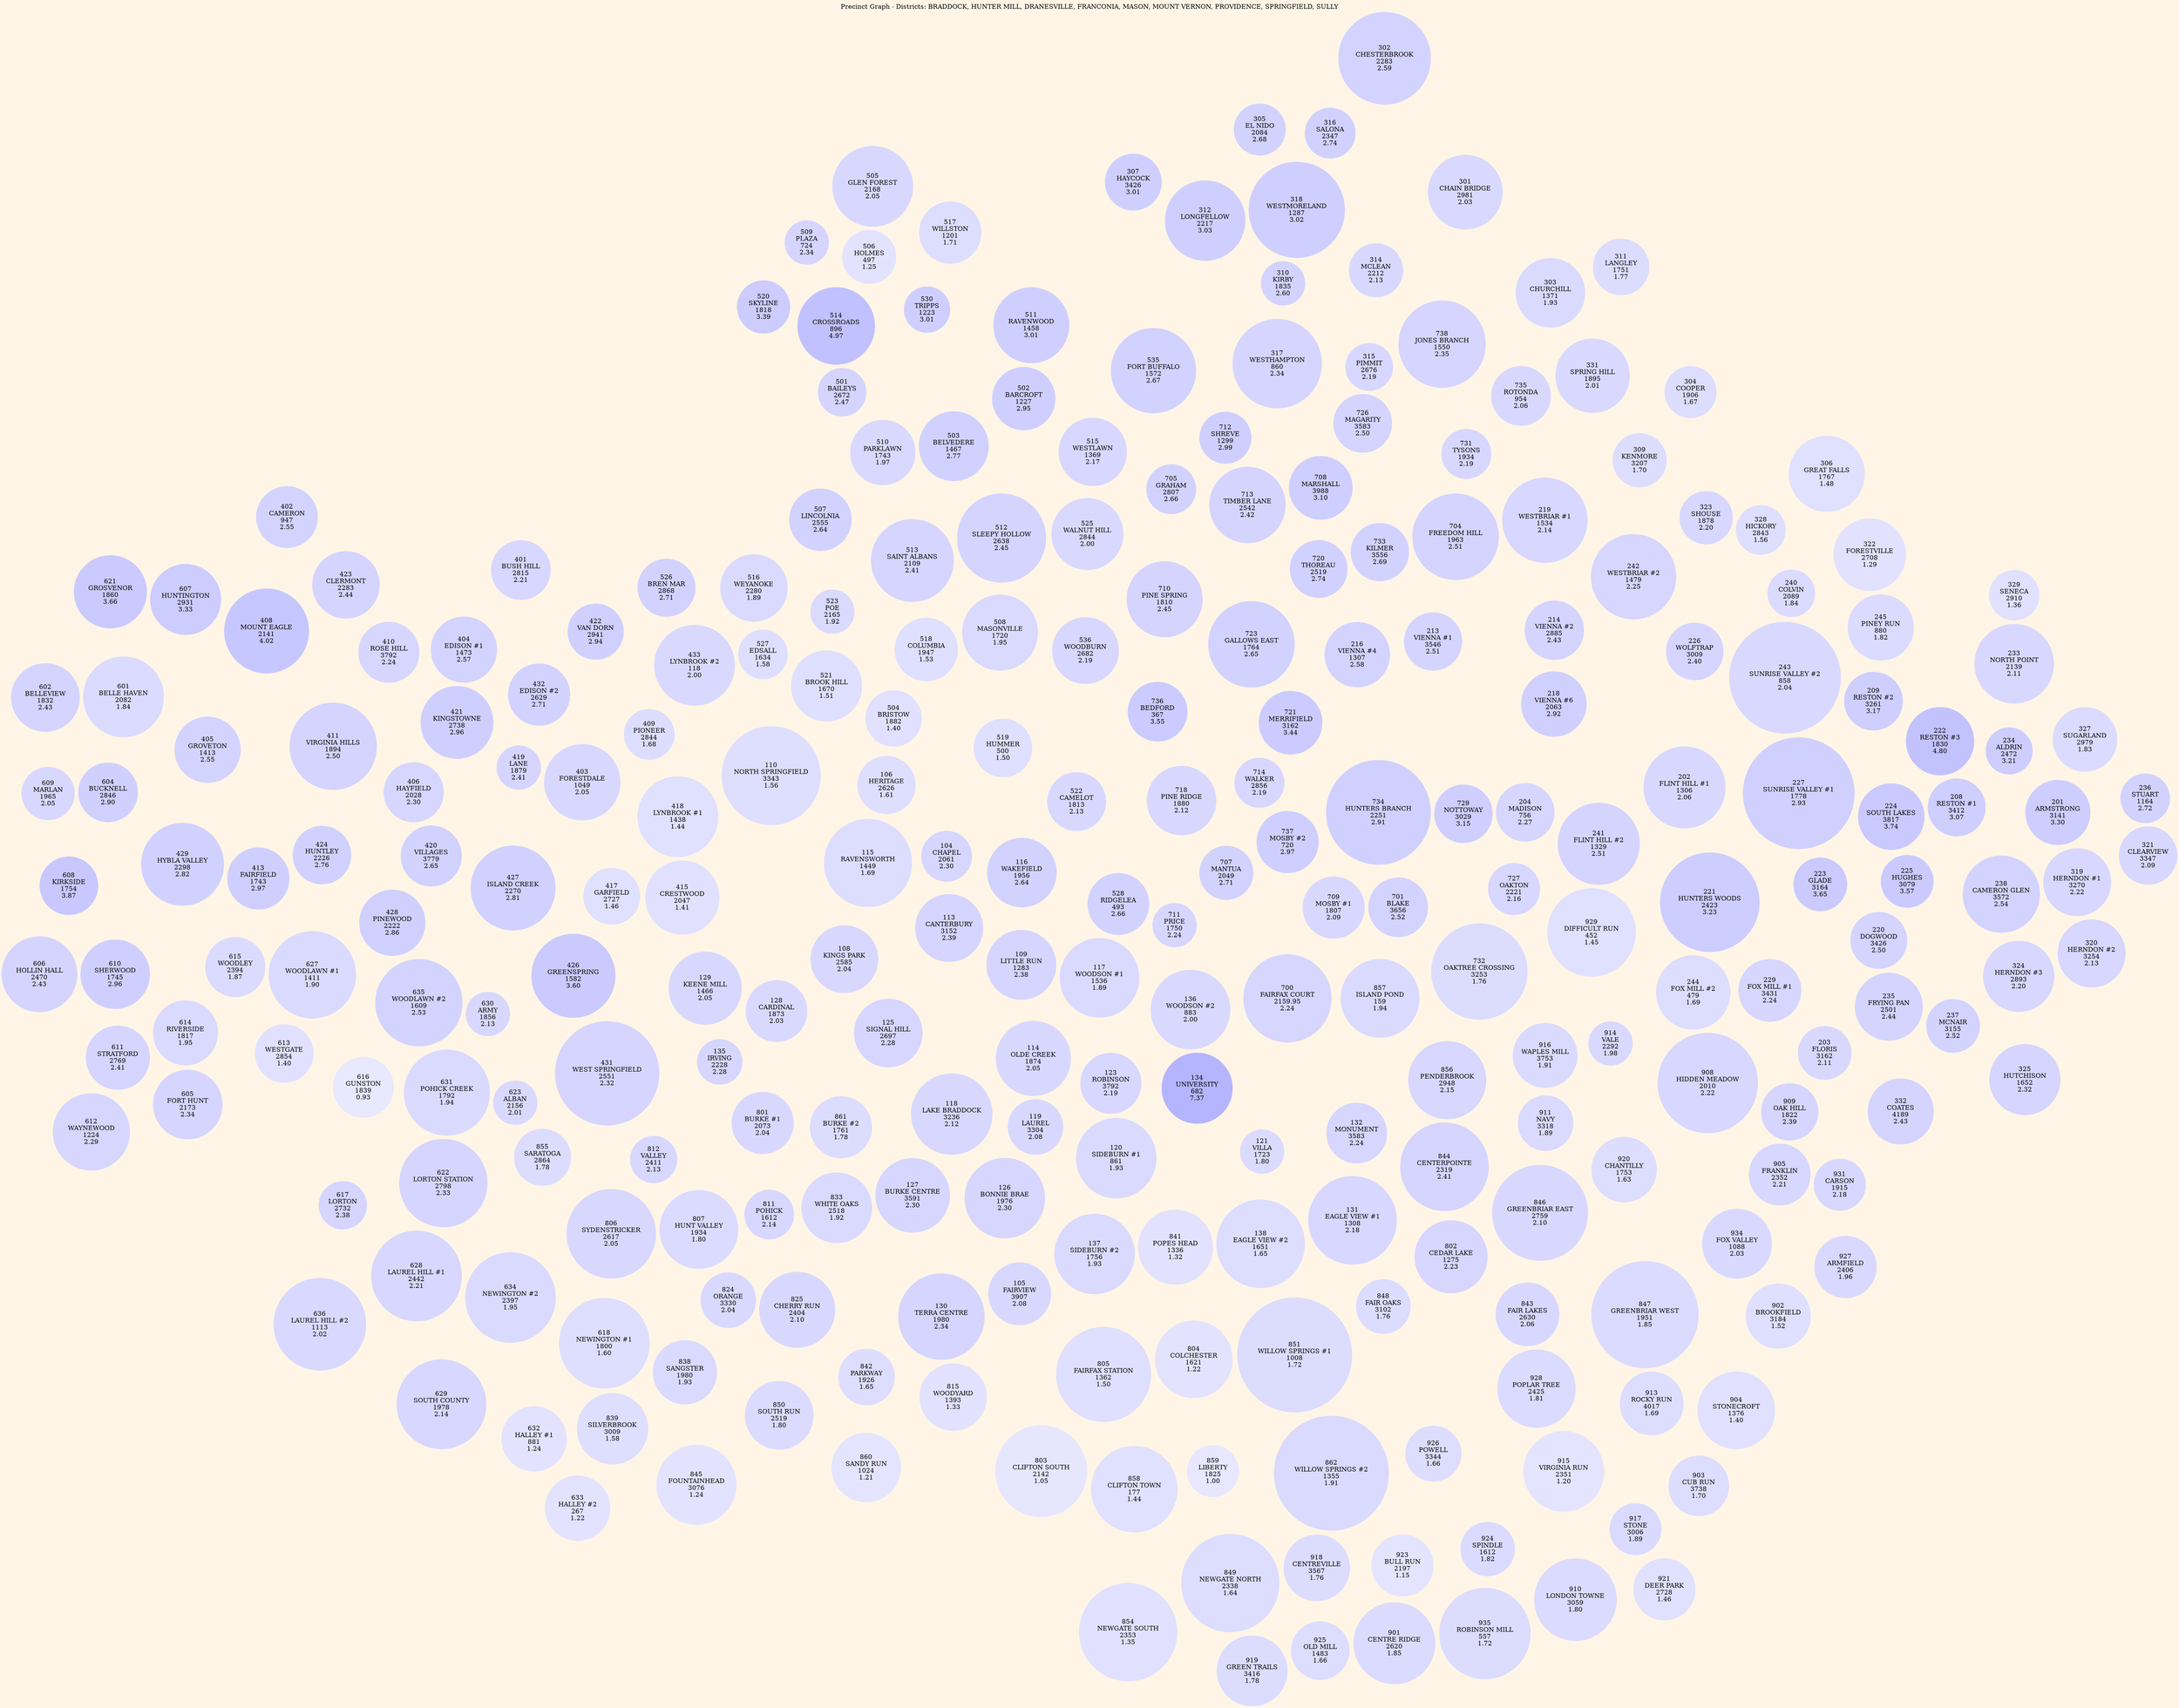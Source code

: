 strict graph G {
    layout=sfdp;
    beautify=true;
    splines=none;
    overlap=false;
    model=subset;
    node [shape=circle, style=filled];
    edge [color="#666666"];
    bgcolor="#FFF5E6";
    smoothing=triangle;
label="Precinct Graph - Districts: BRADDOCK, HUNTER MILL, DRANESVILLE, FRANCONIA, MASON, MOUNT VERNON, PROVIDENCE, SPRINGFIELD, SULLY";
labelloc="t";
subgraph BRADDOCK {
    label="District BRADDOCK";
    color=blue;
    104 [label="104\nCHAPEL\n2061\n2.30", fillcolor="#d6d6ff", fontcolor="black", width="1.2159174649963154", height="1.2159174649963154", color="#d6d6ff"];
    104 -- {106,108,113,115,116,522};
    105 [label="105\nFAIRVIEW\n3907\n2.08", fillcolor="#d8d8ff", fontcolor="black", width="1.8960943257184966", height="1.8960943257184966", color="#d8d8ff"];
    105 -- {126,127,130,137,805,815};
    106 [label="106\nHERITAGE\n2626\n1.61", fillcolor="#dedeff", fontcolor="black", width="1.4240972733971997", height="1.4240972733971997", color="#dedeff"];
    106 -- {104,110,504,519,521};
    108 [label="108\nKINGS PARK\n2585\n2.04", fillcolor="#d8d8ff", fontcolor="black", width="1.4089904200442152", height="1.4089904200442152", color="#d8d8ff"];
    108 -- {113,115,125,128};
    109 [label="109\nLITTLE RUN\n1283\n2.38", fillcolor="#d5d5ff", fontcolor="black", width="0.9292557111274871", height="0.9292557111274871", color="#d5d5ff"];
    109 -- {113,114,116,117,118};
    110 [label="110\nNORTH SPRINGFIELD\n3343\n1.56", fillcolor="#dedeff", fontcolor="black", width="1.68828297715549", height="1.68828297715549", color="#dedeff"];
    110 -- {106,115,415,418,521,527};
    113 [label="113\nCANTERBURY\n3152\n2.39", fillcolor="#d5d5ff", fontcolor="black", width="1.617907148120855", height="1.617907148120855", color="#d5d5ff"];
    113 -- {104,108,109,116,125};
    114 [label="114\nOLDE CREEK\n1874\n2.05", fillcolor="#d8d8ff", fontcolor="black", width="1.1470154753131907", height="1.1470154753131907", color="#d8d8ff"];
    114 -- {109,117,118,123};
    115 [label="115\nRAVENSWORTH\n1449\n1.69", fillcolor="#ddddff", fontcolor="black", width="0.9904200442151805", height="0.9904200442151805", color="#ddddff"];
    115 -- {104,108,110};
    116 [label="116\nWAKEFIELD\n1956\n2.64", fillcolor="#d2d2ff", fontcolor="black", width="1.1772291820191598", height="1.1772291820191598", color="#d2d2ff"];
    116 -- {104,109,113,117,522,528};
    117 [label="117\nWOODSON #1\n1536\n1.89", fillcolor="#dadaff", fontcolor="black", width="1.0224760501105379", height="1.0224760501105379", color="#dadaff"];
    117 -- {700,109,114,116,123,136,528,711};
    118 [label="118\nLAKE BRADDOCK\n3236\n2.12", fillcolor="#d8d8ff", fontcolor="black", width="1.6488577745025792", height="1.6488577745025792", color="#d8d8ff"];
    118 -- {109,114,119,123,125,126,127,861};
    119 [label="119\nLAUREL\n3304\n2.08", fillcolor="#d8d8ff", fontcolor="black", width="1.673913043478261", height="1.673913043478261", color="#d8d8ff"];
    119 -- {118,120,123,126};
    120 [label="120\nSIDEBURN #1\n861\n1.93", fillcolor="#dadaff", fontcolor="black", width="0.7737656595431098", height="0.7737656595431098", color="#dadaff"];
    120 -- {119,123,126,134,137,841};
    121 [label="121\nVILLA\n1723\n1.80", fillcolor="#dbdbff", fontcolor="black", width="1.0913780397936625", height="1.0913780397936625", color="#dbdbff"];
    121 -- {700,132,134,138};
    123 [label="123\nROBINSON\n3792\n2.19", fillcolor="#d7d7ff", fontcolor="black", width="1.8537214443625645", height="1.8537214443625645", color="#d7d7ff"];
    123 -- {114,117,118,119,120,134,136};
    125 [label="125\nSIGNAL HILL\n2697\n2.28", fillcolor="#d6d6ff", fontcolor="black", width="1.4502579218865144", height="1.4502579218865144", color="#d6d6ff"];
    125 -- {108,113,118,861};
    126 [label="126\nBONNIE BRAE\n1976\n2.30", fillcolor="#d6d6ff", fontcolor="black", width="1.1845983787767134", height="1.1845983787767134", color="#d6d6ff"];
    126 -- {105,118,119,120,137};
    127 [label="127\nBURKE CENTRE\n3591\n2.30", fillcolor="#d6d6ff", fontcolor="black", width="1.7796610169491527", height="1.7796610169491527", color="#d6d6ff"];
    127 -- {105,118,130,833,861};
    128 [label="128\nCARDINAL\n1873\n2.03", fillcolor="#d9d9ff", fontcolor="black", width="1.1466470154753132", height="1.1466470154753132", color="#d9d9ff"];
    128 -- {108,129,135,415,801,861};
    129 [label="129\nKEENE MILL\n1466\n2.05", fillcolor="#d8d8ff", fontcolor="black", width="0.9966838614591009", height="0.9966838614591009", color="#d8d8ff"];
    129 -- {128,135,415,431};
    130 [label="130\nTERRA CENTRE\n1980\n2.34", fillcolor="#d5d5ff", fontcolor="black", width="1.1860722181282242", height="1.1860722181282242", color="#d5d5ff"];
    130 -- {105,127,815,842};
    131 [label="131\nEAGLE VIEW #1\n1308\n2.18", fillcolor="#d7d7ff", fontcolor="black", width="0.9384672070744289", height="0.9384672070744289", color="#d7d7ff"];
    131 -- {132,138,848};
    132 [label="132\nMONUMENT\n3583\n2.24", fillcolor="#d6d6ff", fontcolor="black", width="1.776713338246131", height="1.776713338246131", color="#d6d6ff"];
    132 -- {700,121,131,138,844,848,856};
    134 [label="134\nUNIVERSITY\n682\n7.37", fillcolor="#b5b5ff", fontcolor="black", width="0.7078113485630066", height="0.7078113485630066", color="#b5b5ff"];
    134 -- {700,120,121,123,136};
    135 [label="135\nIRVING\n2228\n2.28", fillcolor="#d6d6ff", fontcolor="black", width="1.2774502579218865", height="1.2774502579218865", color="#d6d6ff"];
    135 -- {128,129,431,812};
    136 [label="136\nWOODSON #2\n883\n2.00", fillcolor="#d9d9ff", fontcolor="black", width="0.7818717759764185", height="0.7818717759764185", color="#d9d9ff"];
    136 -- {700,117,123,134};
    137 [label="137\nSIDEBURN #2\n1756\n1.93", fillcolor="#dadaff", fontcolor="black", width="1.1035372144436257", height="1.1035372144436257", color="#dadaff"];
    137 -- {105,120,126,841};
    138 [label="138\nEAGLE VIEW #2\n1651\n1.65", fillcolor="#ddddff", fontcolor="black", width="1.0648489314664702", height="1.0648489314664702", color="#ddddff"];
    138 -- {121,131,132,804,848,851};
}
subgraph HUNTERMILL {
    label="District HUNTER MILL";
    color=blue;
    201 [label="201\nARMSTRONG\n3141\n3.30", fillcolor="#cdcdff", fontcolor="black", width="1.6138540899042004", height="1.6138540899042004", color="#cdcdff"];
    201 -- {233,234,236,238,327};
    202 [label="202\nFLINT HILL #1\n1306\n2.06", fillcolor="#d8d8ff", fontcolor="black", width="0.9377302873986736", height="0.9377302873986736", color="#d8d8ff"];
    202 -- {218,221,226,241,243};
    203 [label="203\nFLORIS\n3162\n2.11", fillcolor="#d8d8ff", fontcolor="black", width="1.6215917464996314", height="1.6215917464996314", color="#d8d8ff"];
    203 -- {229,235,332,909,931};
    204 [label="204\nMADISON\n756\n2.27", fillcolor="#d6d6ff", fontcolor="black", width="0.7350773765659544", height="0.7350773765659544", color="#d6d6ff"];
    204 -- {218,241,727,729};
    208 [label="208\nRESTON #1\n3412\n3.07", fillcolor="#ceceff", fontcolor="black", width="1.7137067059690494", height="1.7137067059690494", color="#ceceff"];
    208 -- {209,222,224,238};
    209 [label="209\nRESTON #2\n3261\n3.17", fillcolor="#ceceff", fontcolor="black", width="1.658069270449521", height="1.658069270449521", color="#ceceff"];
    209 -- {208,222,224,227,233,240,245};
    213 [label="213\nVIENNA #1\n3546\n2.51", fillcolor="#d4d4ff", fontcolor="black", width="1.7630803242446573", height="1.7630803242446573", color="#d4d4ff"];
    213 -- {214,216,218,704,720,733};
    214 [label="214\nVIENNA #2\n2885\n2.43", fillcolor="#d4d4ff", fontcolor="black", width="1.5195283714075165", height="1.5195283714075165", color="#d4d4ff"];
    214 -- {202,213,218,219,226,242};
    216 [label="216\nVIENNA #4\n1307\n2.58", fillcolor="#d3d3ff", fontcolor="black", width="0.9380987472365512", height="0.9380987472365512", color="#d3d3ff"];
    216 -- {213,714,720};
    218 [label="218\nVIENNA #6\n2063\n2.92", fillcolor="#d0d0ff", fontcolor="black", width="1.2166543846720708", height="1.2166543846720708", color="#d0d0ff"];
    218 -- {202,204,213,214,241};
    219 [label="219\nWESTBRIAR #1\n1534\n2.14", fillcolor="#d7d7ff", fontcolor="black", width="1.0217391304347827", height="1.0217391304347827", color="#d7d7ff"];
    219 -- {214,242,704,731};
    220 [label="220\nDOGWOOD\n3426\n2.50", fillcolor="#d4d4ff", fontcolor="black", width="1.718865143699337", height="1.718865143699337", color="#d4d4ff"];
    220 -- {203,208,221,223,225,235,237,238,324};
    221 [label="221\nHUNTERS WOODS\n2423\n3.23", fillcolor="#cdcdff", fontcolor="black", width="1.3492999263080323", height="1.3492999263080323", color="#cdcdff"];
    221 -- {202,220,223,227,229,244,914,929};
    222 [label="222\nRESTON #3\n1830\n4.80", fillcolor="#c2c2ff", fontcolor="black", width="1.1308032424465733", height="1.1308032424465733", color="#c2c2ff"];
    222 -- {208,209,234};
    223 [label="223\nGLADE\n3164\n3.65", fillcolor="#cacaff", fontcolor="black", width="1.6223286661753868", height="1.6223286661753868", color="#cacaff"];
    223 -- {220,221,224,225,227};
    224 [label="224\nSOUTH LAKES\n3817\n3.74", fillcolor="#c9c9ff", fontcolor="black", width="1.8629329403095063", height="1.8629329403095063", color="#c9c9ff"];
    224 -- {208,209,220,223,225,227};
    225 [label="225\nHUGHES\n3079\n3.57", fillcolor="#cacaff", fontcolor="black", width="1.5910095799557848", height="1.5910095799557848", color="#cacaff"];
    225 -- {220,223,224};
    226 [label="226\nWOLFTRAP\n3009\n2.40", fillcolor="#d5d5ff", fontcolor="black", width="1.565217391304348", height="1.565217391304348", color="#d5d5ff"];
    226 -- {202,214,240,242,243};
    227 [label="227\nSUNRISE VALLEY #1\n1778\n2.93", fillcolor="#d0d0ff", fontcolor="black", width="1.1116433308769345", height="1.1116433308769345", color="#d0d0ff"];
    227 -- {209,221,223,224,243};
    229 [label="229\nFOX MILL #1\n3431\n2.24", fillcolor="#d6d6ff", fontcolor="black", width="1.7207074428887252", height="1.7207074428887252", color="#d6d6ff"];
    229 -- {203,220,221,244,908};
    233 [label="233\nNORTH POINT\n2139\n2.11", fillcolor="#d8d8ff", fontcolor="black", width="1.2446573323507737", height="1.2446573323507737", color="#d8d8ff"];
    233 -- {201,209,234,245,327,329};
    234 [label="234\nALDRIN\n2472\n3.21", fillcolor="#cdcdff", fontcolor="black", width="1.3673544583640385", height="1.3673544583640385", color="#cdcdff"];
    234 -- {201,208,222,233};
    235 [label="235\nFRYING PAN\n2501\n2.44", fillcolor="#d4d4ff", fontcolor="black", width="1.3780397936624906", height="1.3780397936624906", color="#d4d4ff"];
    235 -- {203,220,237,324,332};
    236 [label="236\nSTUART\n1164\n2.72", fillcolor="#d2d2ff", fontcolor="black", width="0.8854089904200442", height="0.8854089904200442", color="#d2d2ff"];
    236 -- {201,319,327};
    237 [label="237\nMCNAIR\n3155\n2.52", fillcolor="#d3d3ff", fontcolor="black", width="1.6190125276344878", height="1.6190125276344878", color="#d3d3ff"];
    237 -- {220,235,332,324};
    238 [label="238\nCAMERON GLEN\n3572\n2.54", fillcolor="#d3d3ff", fontcolor="black", width="1.7726602800294766", height="1.7726602800294766", color="#d3d3ff"];
    238 -- {201,208,220,324};
    240 [label="240\nCOLVIN\n2089\n1.84", fillcolor="#dbdbff", fontcolor="black", width="1.2262343404568903", height="1.2262343404568903", color="#dbdbff"];
    240 -- {209,226,243,309,323,328};
    241 [label="241\nFLINT HILL #2\n1329\n2.51", fillcolor="#d4d4ff", fontcolor="black", width="0.94620486366986", height="0.94620486366986", color="#d4d4ff"];
    241 -- {202,204,218,727,929};
    242 [label="242\nWESTBRIAR #2\n1479\n2.25", fillcolor="#d6d6ff", fontcolor="black", width="1.0014738393515108", height="1.0014738393515108", color="#d6d6ff"];
    242 -- {214,219,226,323};
    243 [label="243\nSUNRISE VALLEY #2\n858\n2.04", fillcolor="#d9d9ff", fontcolor="black", width="0.7726602800294768", height="0.7726602800294768", color="#d9d9ff"];
    243 -- {202,226,227,240};
    244 [label="244\nFOX MILL #2\n479\n1.69", fillcolor="#ddddff", fontcolor="black", width="0.6330140014738393", height="0.6330140014738393", color="#ddddff"];
    244 -- {221,229,914};
    245 [label="245\nPINEY RUN\n880\n1.82", fillcolor="#dbdbff", fontcolor="black", width="0.7807663964627856", height="0.7807663964627856", color="#dbdbff"];
    245 -- {209,233,240,322,329};
}
subgraph DRANESVILLE {
    label="District DRANESVILLE";
    color=blue;
    301 [label="301\nCHAIN BRIDGE\n2981\n2.03", fillcolor="#d9d9ff", fontcolor="black", width="1.554900515843773", height="1.554900515843773", color="#d9d9ff"];
    301 -- {302,303,311,314,316};
    302 [label="302\nCHESTERBROOK\n2283\n2.59", fillcolor="#d3d3ff", fontcolor="black", width="1.2977155490051584", height="1.2977155490051584", color="#d3d3ff"];
    302 -- {301,305,316};
    303 [label="303\nCHURCHILL\n1371\n1.93", fillcolor="#dadaff", fontcolor="black", width="0.9616801768607222", height="0.9616801768607222", color="#dadaff"];
    303 -- {301,304,311,314};
    304 [label="304\nCOOPER\n1906\n1.67", fillcolor="#ddddff", fontcolor="black", width="1.1588061901252762", height="1.1588061901252762", color="#ddddff"];
    304 -- {303,306,309,311,328,331};
    305 [label="305\nEL NIDO\n2084\n2.68", fillcolor="#d2d2ff", fontcolor="black", width="1.2243920412675018", height="1.2243920412675018", color="#d2d2ff"];
    305 -- {302,307,312,316,318};
    306 [label="306\nGREAT FALLS\n1767\n1.48", fillcolor="#e0e0ff", fontcolor="black", width="1.1075902726602802", height="1.1075902726602802", color="#e0e0ff"];
    306 -- {304,322,328};
    307 [label="307\nHAYCOCK\n3426\n3.01", fillcolor="#cfcfff", fontcolor="black", width="1.718865143699337", height="1.718865143699337", color="#cfcfff"];
    307 -- {305,312,317};
    309 [label="309\nKENMORE\n3207\n1.70", fillcolor="#ddddff", fontcolor="black", width="1.6381724392041268", height="1.6381724392041268", color="#ddddff"];
    309 -- {304,323,328,331,240,731};
    310 [label="310\nKIRBY\n1835\n2.60", fillcolor="#d3d3ff", fontcolor="black", width="1.1326455416359615", height="1.1326455416359615", color="#d3d3ff"];
    310 -- {312,314,315,318};
    311 [label="311\nLANGLEY\n1751\n1.77", fillcolor="#dcdcff", fontcolor="black", width="1.1016949152542375", height="1.1016949152542375", color="#dcdcff"];
    311 -- {301,303,304};
    312 [label="312\nLONGFELLOW\n2217\n3.03", fillcolor="#cfcfff", fontcolor="black", width="1.2733971997052322", height="1.2733971997052322", color="#cfcfff"];
    312 -- {305,307,310,317,318};
    314 [label="314\nMCLEAN\n2212\n2.13", fillcolor="#d8d8ff", fontcolor="black", width="1.2715549005158437", height="1.2715549005158437", color="#d8d8ff"];
    314 -- {301,303,310,318,331,726};
    315 [label="315\nPIMMIT\n2676\n2.19", fillcolor="#d7d7ff", fontcolor="black", width="1.4425202652910833", height="1.4425202652910833", color="#d7d7ff"];
    315 -- {310,317,708,726};
    316 [label="316\nSALONA\n2347\n2.74", fillcolor="#d1d1ff", fontcolor="black", width="1.3212969786293294", height="1.3212969786293294", color="#d1d1ff"];
    316 -- {301,302,305,318};
    317 [label="317\nWESTHAMPTON\n860\n2.34", fillcolor="#d5d5ff", fontcolor="black", width="0.7733971997052321", height="0.7733971997052321", color="#d5d5ff"];
    317 -- {307,312,315,708};
    318 [label="318\nWESTMORELAND\n1287\n3.02", fillcolor="#cfcfff", fontcolor="black", width="0.9307295504789979", height="0.9307295504789979", color="#cfcfff"];
    318 -- {305,310,312,314,316};
    319 [label="319\nHERNDON #1\n3270\n2.22", fillcolor="#d7d7ff", fontcolor="black", width="1.66138540899042", height="1.66138540899042", color="#d7d7ff"];
    319 -- {320,321,324,327,236};
    320 [label="320\nHERNDON #2\n3254\n2.13", fillcolor="#d7d7ff", fontcolor="black", width="1.6554900515843773", height="1.6554900515843773", color="#d7d7ff"];
    320 -- {319,321,324,325};
    321 [label="321\nCLEARVIEW\n3347\n2.09", fillcolor="#d8d8ff", fontcolor="black", width="1.6897568165070007", height="1.6897568165070007", color="#d8d8ff"];
    321 -- {319,320,327};
    322 [label="322\nFORESTVILLE\n2708\n1.29", fillcolor="#e2e2ff", fontcolor="black", width="1.4543109801031688", height="1.4543109801031688", color="#e2e2ff"];
    322 -- {306,328,329,245};
    323 [label="323\nSHOUSE\n1878\n2.20", fillcolor="#d7d7ff", fontcolor="black", width="1.1484893146647015", height="1.1484893146647015", color="#d7d7ff"];
    323 -- {309,219,240,242};
    324 [label="324\nHERNDON #3\n2893\n2.20", fillcolor="#d7d7ff", fontcolor="black", width="1.522476050110538", height="1.522476050110538", color="#d7d7ff"];
    324 -- {319,320,325,332,220,237,238};
    325 [label="325\nHUTCHISON\n1652\n2.32", fillcolor="#d5d5ff", fontcolor="black", width="1.065217391304348", height="1.065217391304348", color="#d5d5ff"];
    325 -- {320,324,332};
    327 [label="327\nSUGARLAND\n2979\n1.83", fillcolor="#dbdbff", fontcolor="black", width="1.5541635961680178", height="1.5541635961680178", color="#dbdbff"];
    327 -- {319,321,329,201,233,236};
    328 [label="328\nHICKORY\n2843\n1.56", fillcolor="#dedeff", fontcolor="black", width="1.5040530582166545", height="1.5040530582166545", color="#dedeff"];
    328 -- {304,306,309,322,240};
    329 [label="329\nSENECA\n2910\n1.36", fillcolor="#e1e1ff", fontcolor="black", width="1.5287398673544583", height="1.5287398673544583", color="#e1e1ff"];
    329 -- {322,327,233,245};
    331 [label="331\nSPRING HILL\n1895\n2.01", fillcolor="#d9d9ff", fontcolor="black", width="1.154753131908622", height="1.154753131908622", color="#d9d9ff"];
    331 -- {304,309,314,738};
    332 [label="332\nCOATES\n4189\n2.43", fillcolor="#d4d4ff", fontcolor="black", width="2", height="2", color="#d4d4ff"];
    332 -- {324,325,203,235,237,927};
}
subgraph FRANCONIA {
    label="District FRANCONIA";
    color=blue;
    401 [label="401\nBUSH HILL\n2815\n2.21", fillcolor="#d7d7ff", fontcolor="black", width="1.4937361827560796", height="1.4937361827560796", color="#d7d7ff"];
    401 -- {410,422,423,526};
    402 [label="402\nCAMERON\n947\n2.55", fillcolor="#d3d3ff", fontcolor="black", width="0.8054532056005895", height="0.8054532056005895", color="#d3d3ff"];
    402 -- {408,423,607,621};
    403 [label="403\nFORESTDALE\n1049\n2.05", fillcolor="#d8d8ff", fontcolor="black", width="0.8430361090641121", height="0.8430361090641121", color="#d8d8ff"];
    403 -- {409,417,432};
    404 [label="404\nEDISON #1\n1473\n2.57", fillcolor="#d3d3ff", fontcolor="black", width="0.9992630803242446", height="0.9992630803242446", color="#d3d3ff"];
    404 -- {410,420,421,422,432};
    405 [label="405\nGROVETON\n1413\n2.55", fillcolor="#d3d3ff", fontcolor="black", width="0.9771554900515844", height="0.9771554900515844", color="#d3d3ff"];
    405 -- {408,411,424,429,604,601};
    406 [label="406\nHAYFIELD\n2028\n2.30", fillcolor="#d6d6ff", fontcolor="black", width="1.2037582903463524", height="1.2037582903463524", color="#d6d6ff"];
    406 -- {410,420,424,635};
    408 [label="408\nMOUNT EAGLE\n2141\n4.02", fillcolor="#c7c7ff", fontcolor="black", width="1.245394252026529", height="1.245394252026529", color="#c7c7ff"];
    408 -- {402,405,411,607};
    409 [label="409\nPIONEER\n2844\n1.68", fillcolor="#ddddff", fontcolor="black", width="1.504421518054532", height="1.504421518054532", color="#ddddff"];
    409 -- {403,417,422,433,526};
    410 [label="410\nROSE HILL\n3792\n2.24", fillcolor="#d6d6ff", fontcolor="black", width="1.8537214443625645", height="1.8537214443625645", color="#d6d6ff"];
    410 -- {401,404,411,420,423};
    411 [label="411\nVIRGINIA HILLS\n1894\n2.50", fillcolor="#d4d4ff", fontcolor="black", width="1.1543846720707442", height="1.1543846720707442", color="#d4d4ff"];
    411 -- {405,406,408,410,423};
    413 [label="413\nFAIRFIELD\n1743\n2.97", fillcolor="#cfcfff", fontcolor="black", width="1.0987472365512159", height="1.0987472365512159", color="#cfcfff"];
    413 -- {424,428,429,615};
    415 [label="415\nCRESTWOOD\n2047\n1.41", fillcolor="#e1e1ff", fontcolor="black", width="1.210759027266028", height="1.210759027266028", color="#e1e1ff"];
    415 -- {418,417,110,128,129};
    417 [label="417\nGARFIELD\n2727\n1.46", fillcolor="#e0e0ff", fontcolor="black", width="1.4613117170228445", height="1.4613117170228445", color="#e0e0ff"];
    417 -- {403,409,418,415,426,427,431,623,630};
    418 [label="418\nLYNBROOK #1\n1438\n1.44", fillcolor="#e0e0ff", fontcolor="black", width="0.9863669859985261", height="0.9863669859985261", color="#e0e0ff"];
    418 -- {415,417,433};
    419 [label="419\nLANE\n1879\n2.41", fillcolor="#d5d5ff", fontcolor="black", width="1.1488577745025792", height="1.1488577745025792", color="#d5d5ff"];
    419 -- {421,427,432};
    420 [label="420\nVILLAGES\n3779\n2.65", fillcolor="#d2d2ff", fontcolor="black", width="1.8489314664701548", height="1.8489314664701548", color="#d2d2ff"];
    420 -- {406,421,427,630,635};
    421 [label="421\nKINGSTOWNE\n2738\n2.96", fillcolor="#cfcfff", fontcolor="black", width="1.465364775239499", height="1.465364775239499", color="#cfcfff"];
    421 -- {404,419,420,427,432};
    422 [label="422\nVAN DORN\n2941\n2.94", fillcolor="#d0d0ff", fontcolor="black", width="1.5401621223286663", height="1.5401621223286663", color="#d0d0ff"];
    422 -- {401,404,409,432};
    423 [label="423\nCLERMONT\n2283\n2.44", fillcolor="#d4d4ff", fontcolor="black", width="1.2977155490051584", height="1.2977155490051584", color="#d4d4ff"];
    423 -- {401,402,408,410,411};
    424 [label="424\nHUNTLEY\n2226\n2.76", fillcolor="#d1d1ff", fontcolor="black", width="1.276713338246131", height="1.276713338246131", color="#d1d1ff"];
    424 -- {405,406,411,413,428,429,627,635};
    426 [label="426\nGREENSPRING\n1582\n3.60", fillcolor="#cacaff", fontcolor="black", width="1.039425202652911", height="1.039425202652911", color="#cacaff"];
    426 -- {417,431};
    427 [label="427\nISLAND CREEK\n2270\n2.81", fillcolor="#d1d1ff", fontcolor="black", width="1.2929255711127488", height="1.2929255711127488", color="#d1d1ff"];
    427 -- {417,419,420,421,630};
    428 [label="428\nPINEWOOD\n2222\n2.86", fillcolor="#d0d0ff", fontcolor="black", width="1.2752394988946205", height="1.2752394988946205", color="#d0d0ff"];
    428 -- {403,424,615,627};
    429 [label="429\nHYBLA VALLEY\n2298\n2.82", fillcolor="#d1d1ff", fontcolor="black", width="1.3032424465733234", height="1.3032424465733234", color="#d1d1ff"];
    429 -- {405,413,424,604,608,610};
    431 [label="431\nWEST SPRINGFIELD\n2551\n2.32", fillcolor="#d5d5ff", fontcolor="black", width="1.3964627855563743", height="1.3964627855563743", color="#d5d5ff"];
    431 -- {417,426,129,135,623,812,855};
    432 [label="432\nEDISON #2\n2629\n2.71", fillcolor="#d2d2ff", fontcolor="black", width="1.4252026529108326", height="1.4252026529108326", color="#d2d2ff"];
    432 -- {403,404,419,421,422};
    433 [label="433\nLYNBROOK #2\n118\n2.00", fillcolor="#d9d9ff", fontcolor="black", width="0.5", height="0.5", color="#d9d9ff"];
    433 -- {409,418,527};
}
subgraph MASON {
    label="District MASON";
    color=blue;
    501 [label="501\nBAILEYS\n2672\n2.47", fillcolor="#d4d4ff", fontcolor="black", width="1.4410464259395726", height="1.4410464259395726", color="#d4d4ff"];
    501 -- {506,510,520};
    502 [label="502\nBARCROFT\n1227\n2.95", fillcolor="#cfcfff", fontcolor="black", width="0.9086219602063375", height="0.9086219602063375", color="#cfcfff"];
    502 -- {503,511,512,530};
    503 [label="503\nBELVEDERE\n1467\n2.77", fillcolor="#d1d1ff", fontcolor="black", width="0.9970523212969786", height="0.9970523212969786", color="#d1d1ff"];
    503 -- {502,510,512,513,530};
    504 [label="504\nBRISTOW\n1882\n1.40", fillcolor="#e1e1ff", fontcolor="black", width="1.1499631540162123", height="1.1499631540162123", color="#e1e1ff"];
    504 -- {518,521,106};
    505 [label="505\nGLEN FOREST\n2168\n2.05", fillcolor="#d8d8ff", fontcolor="black", width="1.2553426676492263", height="1.2553426676492263", color="#d8d8ff"];
    505 -- {506,514,517,530};
    506 [label="506\nHOLMES\n497\n1.25", fillcolor="#e3e3ff", fontcolor="black", width="0.6396462785556374", height="0.6396462785556374", color="#e3e3ff"];
    506 -- {501,505,530};
    507 [label="507\nLINCOLNIA\n2555\n2.64", fillcolor="#d2d2ff", fontcolor="black", width="1.397936624907885", height="1.397936624907885", color="#d2d2ff"];
    507 -- {510,513,516,523};
    508 [label="508\nMASONVILLE\n1720\n1.95", fillcolor="#dadaff", fontcolor="black", width="1.0902726602800294", height="1.0902726602800294", color="#dadaff"];
    508 -- {512,513,518,536};
    509 [label="509\nPLAZA\n724\n2.34", fillcolor="#d5d5ff", fontcolor="black", width="0.7232866617538689", height="0.7232866617538689", color="#d5d5ff"];
    509 -- {514,520};
    510 [label="510\nPARKLAWN\n1743\n1.97", fillcolor="#d9d9ff", fontcolor="black", width="1.0987472365512159", height="1.0987472365512159", color="#d9d9ff"];
    510 -- {501,503,507};
    511 [label="511\nRAVENWOOD\n1458\n3.01", fillcolor="#cfcfff", fontcolor="black", width="0.9937361827560796", height="0.9937361827560796", color="#cfcfff"];
    511 -- {502,512,517,530};
    512 [label="512\nSLEEPY HOLLOW\n2638\n2.45", fillcolor="#d4d4ff", fontcolor="black", width="1.4285187914517319", height="1.4285187914517319", color="#d4d4ff"];
    512 -- {502,508,511,513,515,525,535};
    513 [label="513\nSAINT ALBANS\n2109\n2.41", fillcolor="#d5d5ff", fontcolor="black", width="1.2336035372144436", height="1.2336035372144436", color="#d5d5ff"];
    513 -- {503,507,508,512,518,523};
    514 [label="514\nCROSSROADS\n896\n4.97", fillcolor="#c1c1ff", fontcolor="black", width="0.7866617538688283", height="0.7866617538688283", color="#c1c1ff"];
    514 -- {505,509,520};
    515 [label="515\nWESTLAWN\n1369\n2.17", fillcolor="#d7d7ff", fontcolor="black", width="0.9609432571849669", height="0.9609432571849669", color="#d7d7ff"];
    515 -- {512,525,535,705};
    516 [label="516\nWEYANOKE\n2280\n1.89", fillcolor="#dadaff", fontcolor="black", width="1.2966101694915255", height="1.2966101694915255", color="#dadaff"];
    516 -- {507,523,526,527};
    517 [label="517\nWILLSTON\n1201\n1.71", fillcolor="#ddddff", fontcolor="black", width="0.899042004421518", height="0.899042004421518", color="#ddddff"];
    517 -- {505,511};
    518 [label="518\nCOLUMBIA\n1947\n1.53", fillcolor="#dfdfff", fontcolor="black", width="1.1739130434782608", height="1.1739130434782608", color="#dfdfff"];
    518 -- {504,508,512,513,519,521};
    519 [label="519\nHUMMER\n500\n1.50", fillcolor="#dfdfff", fontcolor="black", width="0.6407516580692705", height="0.6407516580692705", color="#dfdfff"];
    519 -- {518,522,536,106};
    520 [label="520\nSKYLINE\n1818\n3.39", fillcolor="#ccccff", fontcolor="black", width="1.1263817243920413", height="1.1263817243920413", color="#ccccff"];
    520 -- {501,509,514};
    521 [label="521\nBROOK HILL\n1670\n1.51", fillcolor="#dfdfff", fontcolor="black", width="1.0718496683861458", height="1.0718496683861458", color="#dfdfff"];
    521 -- {504,518,523,527,106,110};
    522 [label="522\nCAMELOT\n1813\n2.13", fillcolor="#d8d8ff", fontcolor="black", width="1.1245394252026528", height="1.1245394252026528", color="#d8d8ff"];
    522 -- {519,528,104,116,718,736};
    523 [label="523\nPOE\n2165\n1.92", fillcolor="#dadaff", fontcolor="black", width="1.2542372881355932", height="1.2542372881355932", color="#dadaff"];
    523 -- {507,513,516,518,521,527};
    525 [label="525\nWALNUT HILL\n2844\n2.00", fillcolor="#d9d9ff", fontcolor="black", width="1.504421518054532", height="1.504421518054532", color="#d9d9ff"];
    525 -- {512,515,536,705,710};
    526 [label="526\nBREN MAR\n2868\n2.71", fillcolor="#d2d2ff", fontcolor="black", width="1.513264554163596", height="1.513264554163596", color="#d2d2ff"];
    526 -- {516,527,401};
    527 [label="527\nEDSALL\n1634\n1.58", fillcolor="#dedeff", fontcolor="black", width="1.0585851142225498", height="1.0585851142225498", color="#dedeff"];
    527 -- {516,523,521,526,110,418,433};
    528 [label="528\nRIDGELEA\n493\n2.66", fillcolor="#d2d2ff", fontcolor="black", width="0.6381724392041268", height="0.6381724392041268", color="#d2d2ff"];
    528 -- {522,116,117,711,718};
    530 [label="530\nTRIPPS\n1223\n3.01", fillcolor="#cfcfff", fontcolor="black", width="0.9071481208548269", height="0.9071481208548269", color="#cfcfff"];
    530 -- {502,503,505,506,511};
    535 [label="535\nFORT BUFFALO\n1572\n2.67", fillcolor="#d2d2ff", fontcolor="black", width="1.0357406042741342", height="1.0357406042741342", color="#d2d2ff"];
    535 -- {512,515,705};
    536 [label="536\nWOODBURN\n2682\n2.19", fillcolor="#d7d7ff", fontcolor="black", width="1.4447310243183493", height="1.4447310243183493", color="#d7d7ff"];
    536 -- {508,519,525,710,736};
}
subgraph MOUNTVERNON {
    label="District MOUNT VERNON";
    color=blue;
    601 [label="601\nBELLE HAVEN\n2082\n1.84", fillcolor="#dbdbff", fontcolor="black", width="1.2236551215917464", height="1.2236551215917464", color="#dbdbff"];
    601 -- {602,604,607,609,621};
    602 [label="602\nBELLEVIEW\n1832\n2.43", fillcolor="#d4d4ff", fontcolor="black", width="1.1315401621223287", height="1.1315401621223287", color="#d4d4ff"];
    602 -- {601,609,621,405};
    604 [label="604\nBUCKNELL\n2846\n2.90", fillcolor="#d0d0ff", fontcolor="black", width="1.5051584377302873", height="1.5051584377302873", color="#d0d0ff"];
    604 -- {601,608,609,405,429};
    605 [label="605\nFORT HUNT\n2173\n2.34", fillcolor="#d5d5ff", fontcolor="black", width="1.2571849668386146", height="1.2571849668386146", color="#d5d5ff"];
    605 -- {611,612,613,614};
    606 [label="606\nHOLLIN HALL\n2470\n2.43", fillcolor="#d4d4ff", fontcolor="black", width="1.366617538688283", height="1.366617538688283", color="#d4d4ff"];
    606 -- {609,610,611,612};
    607 [label="607\nHUNTINGTON\n2931\n3.33", fillcolor="#ccccff", fontcolor="black", width="1.5364775239498896", height="1.5364775239498896", color="#ccccff"];
    607 -- {601,621,408};
    608 [label="608\nKIRKSIDE\n1754\n3.87", fillcolor="#c8c8ff", fontcolor="black", width="1.1028002947678703", height="1.1028002947678703", color="#c8c8ff"];
    608 -- {604,606,609,610,429};
    609 [label="609\nMARLAN\n1965\n2.05", fillcolor="#d8d8ff", fontcolor="black", width="1.180545320560059", height="1.180545320560059", color="#d8d8ff"];
    609 -- {601,602,604,606,608};
    610 [label="610\nSHERWOOD\n1745\n2.96", fillcolor="#cfcfff", fontcolor="black", width="1.0994841562269713", height="1.0994841562269713", color="#cfcfff"];
    610 -- {606,608,611,614,429};
    611 [label="611\nSTRATFORD\n2769\n2.41", fillcolor="#d5d5ff", fontcolor="black", width="1.4767870302137067", height="1.4767870302137067", color="#d5d5ff"];
    611 -- {605,606,610,612,614};
    612 [label="612\nWAYNEWOOD\n1224\n2.29", fillcolor="#d6d6ff", fontcolor="black", width="0.9075165806927045", height="0.9075165806927045", color="#d6d6ff"];
    612 -- {605,606,611};
    613 [label="613\nWESTGATE\n2854\n1.40", fillcolor="#e1e1ff", fontcolor="black", width="1.5081061164333087", height="1.5081061164333087", color="#e1e1ff"];
    613 -- {605,614,615,616,635,627};
    614 [label="614\nRIVERSIDE\n1817\n1.95", fillcolor="#dadaff", fontcolor="black", width="1.1260132645541636", height="1.1260132645541636", color="#dadaff"];
    614 -- {605,611,610,613,615};
    615 [label="615\nWOODLEY\n2394\n1.87", fillcolor="#dbdbff", fontcolor="black", width="1.33861459100958", height="1.33861459100958", color="#dbdbff"];
    615 -- {613,614,627,413,428};
    616 [label="616\nGUNSTON\n1839\n0.93", fillcolor="#e8e8ff", fontcolor="black", width="1.1341193809874723", height="1.1341193809874723", color="#e8e8ff"];
    616 -- {613,617,631,635};
    617 [label="617\nLORTON\n2732\n2.38", fillcolor="#d5d5ff", fontcolor="black", width="1.4631540162122327", height="1.4631540162122327", color="#d5d5ff"];
    617 -- {616,622,628,631,636};
    618 [label="618\nNEWINGTON #1\n1800\n1.60", fillcolor="#dedeff", fontcolor="black", width="1.1197494473102432", height="1.1197494473102432", color="#dedeff"];
    618 -- {634,806,838,839,850,855};
    621 [label="621\nGROSVENOR\n1860\n3.66", fillcolor="#cacaff", fontcolor="black", width="1.1418570375829034", height="1.1418570375829034", color="#cacaff"];
    621 -- {601,602,607};
    622 [label="622\nLORTON STATION\n2798\n2.33", fillcolor="#d5d5ff", fontcolor="black", width="1.4874723655121591", height="1.4874723655121591", color="#d5d5ff"];
    622 -- {617,623,628,631,634};
    623 [label="623\nALBAN\n2156\n2.01", fillcolor="#d9d9ff", fontcolor="black", width="1.2509211495946941", height="1.2509211495946941", color="#d9d9ff"];
    623 -- {622,630,634,417,431,855};
    627 [label="627\nWOODLAWN #1\n1411\n1.90", fillcolor="#dadaff", fontcolor="black", width="0.976418570375829", height="0.976418570375829", color="#dadaff"];
    627 -- {613,615,635,424,428};
    628 [label="628\nLAUREL HILL #1\n2442\n2.21", fillcolor="#d7d7ff", fontcolor="black", width="1.3563006632277081", height="1.3563006632277081", color="#d7d7ff"];
    628 -- {622,629,634,636};
    629 [label="629\nSOUTH COUNTY\n1978\n2.14", fillcolor="#d7d7ff", fontcolor="black", width="1.1853352984524688", height="1.1853352984524688", color="#d7d7ff"];
    629 -- {628,632,633,634};
    630 [label="630\nARMY\n1856\n2.13", fillcolor="#d8d8ff", fontcolor="black", width="1.1403831982313928", height="1.1403831982313928", color="#d8d8ff"];
    630 -- {623,631,635,427};
    631 [label="631\nPOHICK CREEK\n1792\n1.94", fillcolor="#dadaff", fontcolor="black", width="1.1168017686072218", height="1.1168017686072218", color="#dadaff"];
    631 -- {616,622,630,635};
    632 [label="632\nHALLEY #1\n881\n1.24", fillcolor="#e3e3ff", fontcolor="black", width="0.7811348563006633", height="0.7811348563006633", color="#e3e3ff"];
    632 -- {629,633,634,839,845};
    633 [label="633\nHALLEY #2\n267\n1.22", fillcolor="#e3e3ff", fontcolor="black", width="0.554900515843773", height="0.554900515843773", color="#e3e3ff"];
    633 -- {629,632,845};
    634 [label="634\nNEWINGTON #2\n2397\n1.95", fillcolor="#dadaff", fontcolor="black", width="1.339719970523213", height="1.339719970523213", color="#dadaff"];
    634 -- {618,623,628,629,632,839};
    635 [label="635\nWOODLAWN #2\n1609\n2.53", fillcolor="#d3d3ff", fontcolor="black", width="1.049373618275608", height="1.049373618275608", color="#d3d3ff"];
    635 -- {613,616,630,631,406,420,424};
    636 [label="636\nLAUREL HILL #2\n1113\n2.02", fillcolor="#d9d9ff", fontcolor="black", width="0.8666175386882831", height="0.8666175386882831", color="#d9d9ff"];
    636 -- {617,628,629};
}
subgraph PROVIDENCE {
    label="District PROVIDENCE";
    color=blue;
    700 [label="700\nFAIRFAX COURT\n2159.95\n2.24", fillcolor="#d6d6ff", fontcolor="black", width="1.252376565954311", height="1.252376565954311", color="#d6d6ff"];
    700 -- {117,121,132,134,136,701,707,709,711,732,856,857};
    701 [label="701\nBLAKE\n3656\n2.52", fillcolor="#d3d3ff", fontcolor="black", width="1.8036109064112011", height="1.8036109064112011", color="#d3d3ff"];
    701 -- {709,727,729,732,700};
    704 [label="704\nFREEDOM HILL\n1963\n2.51", fillcolor="#d4d4ff", fontcolor="black", width="1.1798084008843035", height="1.1798084008843035", color="#d4d4ff"];
    704 -- {726,733,731,213,214,219};
    705 [label="705\nGRAHAM\n2807\n2.66", fillcolor="#d2d2ff", fontcolor="black", width="1.4907885040530582", height="1.4907885040530582", color="#d2d2ff"];
    705 -- {710,712,713,515,525,535};
    707 [label="707\nMANTUA\n2049\n2.71", fillcolor="#d2d2ff", fontcolor="black", width="1.2114959469417834", height="1.2114959469417834", color="#d2d2ff"];
    707 -- {700,711,714,718,737};
    708 [label="708\nMARSHALL\n3988\n3.10", fillcolor="#ceceff", fontcolor="black", width="1.925939572586588", height="1.925939572586588", color="#ceceff"];
    708 -- {712,713,733,315,317};
    709 [label="709\nMOSBY #1\n1807\n2.09", fillcolor="#d8d8ff", fontcolor="black", width="1.1223286661753868", height="1.1223286661753868", color="#d8d8ff"];
    709 -- {700,701,729,737,734};
    710 [label="710\nPINE SPRING\n1810\n2.45", fillcolor="#d4d4ff", fontcolor="black", width="1.1234340456890197", height="1.1234340456890197", color="#d4d4ff"];
    710 -- {705,713,723,525,536};
    711 [label="711\nPRICE\n1750\n2.24", fillcolor="#d6d6ff", fontcolor="black", width="1.1013264554163595", height="1.1013264554163595", color="#d6d6ff"];
    711 -- {707,718,700,117,528};
    712 [label="712\nSHREVE\n1299\n2.99", fillcolor="#cfcfff", fontcolor="black", width="0.9351510685335298", height="0.9351510685335298", color="#cfcfff"];
    712 -- {708,713};
    713 [label="713\nTIMBER LANE\n2542\n2.42", fillcolor="#d4d4ff", fontcolor="black", width="1.3931466470154754", height="1.3931466470154754", color="#d4d4ff"];
    713 -- {705,708,710,720,723};
    714 [label="714\nWALKER\n2856\n2.19", fillcolor="#d7d7ff", fontcolor="black", width="1.5088430361090641", height="1.5088430361090641", color="#d7d7ff"];
    714 -- {707,709,721,729,737,216};
    718 [label="718\nPINE RIDGE\n1880\n2.12", fillcolor="#d8d8ff", fontcolor="black", width="1.149226234340457", height="1.149226234340457", color="#d8d8ff"];
    718 -- {707,711,721,736,522};
    720 [label="720\nTHOREAU\n2519\n2.74", fillcolor="#d1d1ff", fontcolor="black", width="1.3846720707442888", height="1.3846720707442888", color="#d1d1ff"];
    720 -- {713,721,723,733,213,216};
    721 [label="721\nMERRIFIELD\n3162\n3.44", fillcolor="#cbcbff", fontcolor="black", width="1.6215917464996314", height="1.6215917464996314", color="#cbcbff"];
    721 -- {714,718,720,723};
    723 [label="723\nGALLOWS EAST\n1764\n2.65", fillcolor="#d2d2ff", fontcolor="black", width="1.106484893146647", height="1.106484893146647", color="#d2d2ff"];
    723 -- {710,713,720,721};
    726 [label="726\nMAGARITY\n3583\n2.50", fillcolor="#d4d4ff", fontcolor="black", width="1.776713338246131", height="1.776713338246131", color="#d4d4ff"];
    726 -- {704,708,731,733,314,315};
    727 [label="727\nOAKTON\n2221\n2.16", fillcolor="#d7d7ff", fontcolor="black", width="1.2748710390567428", height="1.2748710390567428", color="#d7d7ff"];
    727 -- {701,729,732,204,241,929};
    729 [label="729\nNOTTOWAY\n3029\n3.15", fillcolor="#ceceff", fontcolor="black", width="1.5725865880619012", height="1.5725865880619012", color="#ceceff"];
    729 -- {701,727,737,204,213};
    731 [label="731\nTYSONS\n1934\n2.19", fillcolor="#d7d7ff", fontcolor="black", width="1.169123065585851", height="1.169123065585851", color="#d7d7ff"];
    731 -- {726,735,738,219,309};
    732 [label="732\nOAKTREE CROSSING\n3253\n1.76", fillcolor="#dcdcff", fontcolor="black", width="1.6551215917464996", height="1.6551215917464996", color="#dcdcff"];
    732 -- {701,727,700,856,857,914,916,929};
    733 [label="733\nKILMER\n3556\n2.69", fillcolor="#d2d2ff", fontcolor="black", width="1.7667649226234339", height="1.7667649226234339", color="#d2d2ff"];
    733 -- {704,708,720,726,213};
    734 [label="734\nHUNTERS BRANCH\n2251\n2.91", fillcolor="#d0d0ff", fontcolor="black", width="1.285924834193073", height="1.285924834193073", color="#d0d0ff"];
    734 -- {709,714,729,737};
    735 [label="735\nROTONDA\n954\n2.06", fillcolor="#d8d8ff", fontcolor="black", width="0.8080324244657332", height="0.8080324244657332", color="#d8d8ff"];
    735 -- {731,738};
    736 [label="736\nBEDFORD\n367\n3.55", fillcolor="#cbcbff", fontcolor="black", width="0.5917464996315401", height="0.5917464996315401", color="#cbcbff"];
    736 -- {718,723,522,536};
    737 [label="737\nMOSBY #2\n720\n2.97", fillcolor="#cfcfff", fontcolor="black", width="0.7218128224023581", height="0.7218128224023581", color="#cfcfff"];
    737 -- {707,709,714,734};
    738 [label="738\nJONES BRANCH\n1550\n2.35", fillcolor="#d5d5ff", fontcolor="black", width="1.0276344878408255", height="1.0276344878408255", color="#d5d5ff"];
    738 -- {726,731,735,331};
}
subgraph SPRINGFIELD {
    label="District SPRINGFIELD";
    color=blue;
    801 [label="801\nBURKE #1\n2073\n2.04", fillcolor="#d8d8ff", fontcolor="black", width="1.2203389830508475", height="1.2203389830508475", color="#d8d8ff"];
    801 -- {811,812,861,128};
    802 [label="802\nCEDAR LAKE\n1275\n2.23", fillcolor="#d6d6ff", fontcolor="black", width="0.9263080324244657", height="0.9263080324244657", color="#d6d6ff"];
    802 -- {843,844,846,848};
    803 [label="803\nCLIFTON SOUTH\n2142\n1.05", fillcolor="#e6e6ff", fontcolor="black", width="1.2457627118644068", height="1.2457627118644068", color="#e6e6ff"];
    803 -- {805,815,858,859,860};
    804 [label="804\nCOLCHESTER\n1621\n1.22", fillcolor="#e3e3ff", fontcolor="black", width="1.05379513633014", height="1.05379513633014", color="#e3e3ff"];
    804 -- {805,841,851,859,138};
    805 [label="805\nFAIRFAX STATION\n1362\n1.50", fillcolor="#dfdfff", fontcolor="black", width="0.9583640383198232", height="0.9583640383198232", color="#dfdfff"];
    805 -- {803,804,815,841,105};
    806 [label="806\nSYDENSTRICKER\n2617\n2.05", fillcolor="#d8d8ff", fontcolor="black", width="1.4207811348563006", height="1.4207811348563006", color="#d8d8ff"];
    806 -- {807,812,838,855,618};
    807 [label="807\nHUNT VALLEY\n1934\n1.80", fillcolor="#dbdbff", fontcolor="black", width="1.169123065585851", height="1.169123065585851", color="#dbdbff"];
    807 -- {806,811,812,824,838};
    811 [label="811\nPOHICK\n1612\n2.14", fillcolor="#d7d7ff", fontcolor="black", width="1.050478997789241", height="1.050478997789241", color="#d7d7ff"];
    811 -- {801,807,824,833,825};
    812 [label="812\nVALLEY\n2411\n2.13", fillcolor="#d7d7ff", fontcolor="black", width="1.3448784082535004", height="1.3448784082535004", color="#d7d7ff"];
    812 -- {801,807,855,135,431};
    815 [label="815\nWOODYARD\n1393\n1.33", fillcolor="#e2e2ff", fontcolor="black", width="0.969786293294031", height="0.969786293294031", color="#e2e2ff"];
    815 -- {803,805,850,860,105,130};
    824 [label="824\nORANGE\n3330\n2.04", fillcolor="#d9d9ff", fontcolor="black", width="1.6834929992630805", height="1.6834929992630805", color="#d9d9ff"];
    824 -- {807,811,825,838};
    825 [label="825\nCHERRY RUN\n2404\n2.10", fillcolor="#d8d8ff", fontcolor="black", width="1.3422991893883567", height="1.3422991893883567", color="#d8d8ff"];
    825 -- {811,824,833,838,842,850};
    833 [label="833\nWHITE OAKS\n2518\n1.92", fillcolor="#dadaff", fontcolor="black", width="1.3843036109064113", height="1.3843036109064113", color="#dadaff"];
    833 -- {811,825,842,861,127};
    838 [label="838\nSANGSTER\n1980\n1.93", fillcolor="#dadaff", fontcolor="black", width="1.1860722181282242", height="1.1860722181282242", color="#dadaff"];
    838 -- {806,824,825,850,618};
    839 [label="839\nSILVERBROOK\n3009\n1.58", fillcolor="#dedeff", fontcolor="black", width="1.565217391304348", height="1.565217391304348", color="#dedeff"];
    839 -- {845,850,632,634};
    841 [label="841\nPOPES HEAD\n1336\n1.32", fillcolor="#e2e2ff", fontcolor="black", width="0.9487840825350037", height="0.9487840825350037", color="#e2e2ff"];
    841 -- {804,805,120,121,137};
    842 [label="842\nPARKWAY\n1926\n1.65", fillcolor="#ddddff", fontcolor="black", width="1.1661753868828297", height="1.1661753868828297", color="#ddddff"];
    842 -- {825,833,850,130};
    843 [label="843\nFAIR LAKES\n2630\n2.06", fillcolor="#d8d8ff", fontcolor="black", width="1.4255711127487105", height="1.4255711127487105", color="#d8d8ff"];
    843 -- {802,846,847,848,928};
    844 [label="844\nCENTERPOINTE\n2319\n2.41", fillcolor="#d5d5ff", fontcolor="black", width="1.3109801031687547", height="1.3109801031687547", color="#d5d5ff"];
    844 -- {802,846,848,856,132};
    845 [label="845\nFOUNTAINHEAD\n3076\n1.24", fillcolor="#e3e3ff", fontcolor="black", width="1.5899042004421517", height="1.5899042004421517", color="#e3e3ff"];
    845 -- {839,850,860,632,633};
    846 [label="846\nGREENBRIAR EAST\n2759\n2.10", fillcolor="#d8d8ff", fontcolor="black", width="1.47310243183493", height="1.47310243183493", color="#d8d8ff"];
    846 -- {802,843,844,847,911,920};
    847 [label="847\nGREENBRIAR WEST\n1951\n1.85", fillcolor="#dbdbff", fontcolor="black", width="1.1753868828297716", height="1.1753868828297716", color="#dbdbff"];
    847 -- {843,846,902,913,920,934};
    848 [label="848\nFAIR OAKS\n3102\n1.76", fillcolor="#dcdcff", fontcolor="black", width="1.5994841562269713", height="1.5994841562269713", color="#dcdcff"];
    848 -- {802,843,844,851,862,132,138,926};
    849 [label="849\nNEWGATE NORTH\n2338\n1.64", fillcolor="#ddddff", fontcolor="black", width="1.3179808400884303", height="1.3179808400884303", color="#ddddff"];
    849 -- {854,859,862,918,919};
    850 [label="850\nSOUTH RUN\n2519\n1.80", fillcolor="#dbdbff", fontcolor="black", width="1.3846720707442888", height="1.3846720707442888", color="#dbdbff"];
    850 -- {815,825,838,839,842,845,860,618};
    851 [label="851\nWILLOW SPRINGS #1\n1008\n1.72", fillcolor="#dcdcff", fontcolor="black", width="0.8279292557111275", height="0.8279292557111275", color="#dcdcff"];
    851 -- {804,848,862,138};
    854 [label="854\nNEWGATE SOUTH\n2353\n1.35", fillcolor="#e1e1ff", fontcolor="black", width="1.3235077376565954", height="1.3235077376565954", color="#e1e1ff"];
    854 -- {849,859,919};
    855 [label="855\nSARATOGA\n2864\n1.78", fillcolor="#dcdcff", fontcolor="black", width="1.5117907148120855", height="1.5117907148120855", color="#dcdcff"];
    855 -- {806,812,623};
    856 [label="856\nPENDERBROOK\n2948\n2.15", fillcolor="#d7d7ff", fontcolor="black", width="1.5427413411938098", height="1.5427413411938098", color="#d7d7ff"];
    856 -- {844,857,700,132,732,911,916};
    857 [label="857\nISLAND POND\n159\n1.94", fillcolor="#dadaff", fontcolor="black", width="0.5151068533529846", height="0.5151068533529846", color="#dadaff"];
    857 -- {856,700,732};
    858 [label="858\nCLIFTON TOWN\n177\n1.44", fillcolor="#e0e0ff", fontcolor="black", width="0.5217391304347826", height="0.5217391304347826", color="#e0e0ff"];
    858 -- {803,859};
    859 [label="859\nLIBERTY\n1825\n1.00", fillcolor="#e7e7ff", fontcolor="black", width="1.128960943257185", height="1.128960943257185", color="#e7e7ff"];
    859 -- {803,804,849,851,854,858,862};
    860 [label="860\nSANDY RUN\n1024\n1.21", fillcolor="#e4e4ff", fontcolor="black", width="0.8338246131171703", height="0.8338246131171703", color="#e4e4ff"];
    860 -- {803,815,845,850};
    861 [label="861\nBURKE #2\n1761\n1.78", fillcolor="#dcdcff", fontcolor="black", width="1.105379513633014", height="1.105379513633014", color="#dcdcff"];
    861 -- {801,833,118,125,127,128};
    862 [label="862\nWILLOW SPRINGS #2\n1355\n1.91", fillcolor="#dadaff", fontcolor="black", width="0.9557848194546794", height="0.9557848194546794", color="#dadaff"];
    862 -- {848,849,851,859,918};
}
subgraph SULLY {
    label="District SULLY";
    color=blue;
    901 [label="901\nCENTRE RIDGE\n2620\n1.85", fillcolor="#dbdbff", fontcolor="black", width="1.4218865143699337", height="1.4218865143699337", color="#dbdbff"];
    901 -- {918,924,925,935};
    902 [label="902\nBROOKFIELD\n3184\n1.52", fillcolor="#dfdfff", fontcolor="black", width="1.6296978629329404", height="1.6296978629329404", color="#dfdfff"];
    902 -- {904,905,913,927,931,934,847};
    903 [label="903\nCUB RUN\n3738\n1.70", fillcolor="#ddddff", fontcolor="black", width="1.8338246131171703", height="1.8338246131171703", color="#ddddff"];
    903 -- {904,913,917,921};
    904 [label="904\nSTONECROFT\n1376\n1.40", fillcolor="#e1e1ff", fontcolor="black", width="0.9635224760501105", height="0.9635224760501105", color="#e1e1ff"];
    904 -- {902,903,915,927};
    905 [label="905\nFRANKLIN\n2352\n2.21", fillcolor="#d7d7ff", fontcolor="black", width="1.3231392778187177", height="1.3231392778187177", color="#d7d7ff"];
    905 -- {902,908,909,920,931,934};
    908 [label="908\nHIDDEN MEADOW\n2010\n2.22", fillcolor="#d7d7ff", fontcolor="black", width="1.1971260132645543", height="1.1971260132645543", color="#d7d7ff"];
    908 -- {905,909,914,920,229};
    909 [label="909\nOAK HILL\n1822\n2.39", fillcolor="#d5d5ff", fontcolor="black", width="1.127855563743552", height="1.127855563743552", color="#d5d5ff"];
    909 -- {905,908,931,203};
    910 [label="910\nLONDON TOWNE\n3059\n1.80", fillcolor="#dbdbff", fontcolor="black", width="1.5836403831982315", height="1.5836403831982315", color="#dbdbff"];
    910 -- {917,921,923,935};
    911 [label="911\nNAVY\n3318\n1.89", fillcolor="#dadaff", fontcolor="black", width="1.6790714812085483", height="1.6790714812085483", color="#dadaff"];
    911 -- {914,916,920,844,846,856};
    913 [label="913\nROCKY RUN\n4017\n1.69", fillcolor="#ddddff", fontcolor="black", width="1.9366249078850406", height="1.9366249078850406", color="#ddddff"];
    913 -- {902,903,917,928,847};
    914 [label="914\nVALE\n2292\n1.98", fillcolor="#d9d9ff", fontcolor="black", width="1.3010316875460575", height="1.3010316875460575", color="#d9d9ff"];
    914 -- {911,916,920,929,221,244};
    915 [label="915\nVIRGINIA RUN\n2351\n1.20", fillcolor="#e4e4ff", fontcolor="black", width="1.32277081798084", height="1.32277081798084", color="#e4e4ff"];
    915 -- {904,910,921,923};
    916 [label="916\nWAPLES MILL\n3753\n1.91", fillcolor="#dadaff", fontcolor="black", width="1.8393515106853353", height="1.8393515106853353", color="#dadaff"];
    916 -- {911,914,732,856};
    917 [label="917\nSTONE\n3006\n1.89", fillcolor="#dadaff", fontcolor="black", width="1.5641120117907148", height="1.5641120117907148", color="#dadaff"];
    917 -- {903,910,913,921,924,928,935};
    918 [label="918\nCENTREVILLE\n3567\n1.76", fillcolor="#dcdcff", fontcolor="black", width="1.7708179808400883", height="1.7708179808400883", color="#dcdcff"];
    918 -- {901,919,926,862};
    919 [label="919\nGREEN TRAILS\n3416\n1.78", fillcolor="#dcdcff", fontcolor="black", width="1.7151805453205602", height="1.7151805453205602", color="#dcdcff"];
    919 -- {918,925,849,854};
    920 [label="920\nCHANTILLY\n1753\n1.63", fillcolor="#ddddff", fontcolor="black", width="1.1024318349299926", height="1.1024318349299926", color="#ddddff"];
    920 -- {905,908,911,914,934,846,847};
    921 [label="921\nDEER PARK\n2728\n1.46", fillcolor="#e0e0ff", fontcolor="black", width="1.4616801768607222", height="1.4616801768607222", color="#e0e0ff"];
    921 -- {903,910,915,917};
    923 [label="923\nBULL RUN\n2197\n1.15", fillcolor="#e4e4ff", fontcolor="black", width="1.2660280029476787", height="1.2660280029476787", color="#e4e4ff"];
    923 -- {915,925,935,859};
    924 [label="924\nSPINDLE\n1612\n1.82", fillcolor="#dbdbff", fontcolor="black", width="1.050478997789241", height="1.050478997789241", color="#dbdbff"];
    924 -- {901,917,926,935};
    925 [label="925\nOLD MILL\n1483\n1.66", fillcolor="#ddddff", fontcolor="black", width="1.0029476787030214", height="1.0029476787030214", color="#ddddff"];
    925 -- {901,919,923};
    926 [label="926\nPOWELL\n3344\n1.66", fillcolor="#ddddff", fontcolor="black", width="1.6886514369933678", height="1.6886514369933678", color="#ddddff"];
    926 -- {918,924,928,848};
    927 [label="927\nARMFIELD\n2406\n1.96", fillcolor="#d9d9ff", fontcolor="black", width="1.343036109064112", height="1.343036109064112", color="#d9d9ff"];
    927 -- {902,904,905,931,934,332};
    928 [label="928\nPOPLAR TREE\n2425\n1.81", fillcolor="#dbdbff", fontcolor="black", width="1.3500368459837877", height="1.3500368459837877", color="#dbdbff"];
    928 -- {913,917,926,843};
    929 [label="929\nDIFFICULT RUN\n452\n1.45", fillcolor="#e0e0ff", fontcolor="black", width="0.6230655858511422", height="0.6230655858511422", color="#e0e0ff"];
    929 -- {914,202,221,241,727,732};
    931 [label="931\nCARSON\n1915\n2.18", fillcolor="#d7d7ff", fontcolor="black", width="1.1621223286661753", height="1.1621223286661753", color="#d7d7ff"];
    931 -- {905,909,927,203,332};
    934 [label="934\nFOX VALLEY\n1088\n2.03", fillcolor="#d9d9ff", fontcolor="black", width="0.8574060427413412", height="0.8574060427413412", color="#d9d9ff"];
    934 -- {902,905,920,927,847};
    935 [label="935\nROBINSON MILL\n557\n1.72", fillcolor="#dcdcff", fontcolor="black", width="0.6617538688282977", height="0.6617538688282977", color="#dcdcff"];
    935 -- {901,910,917,923,924};
}
}
